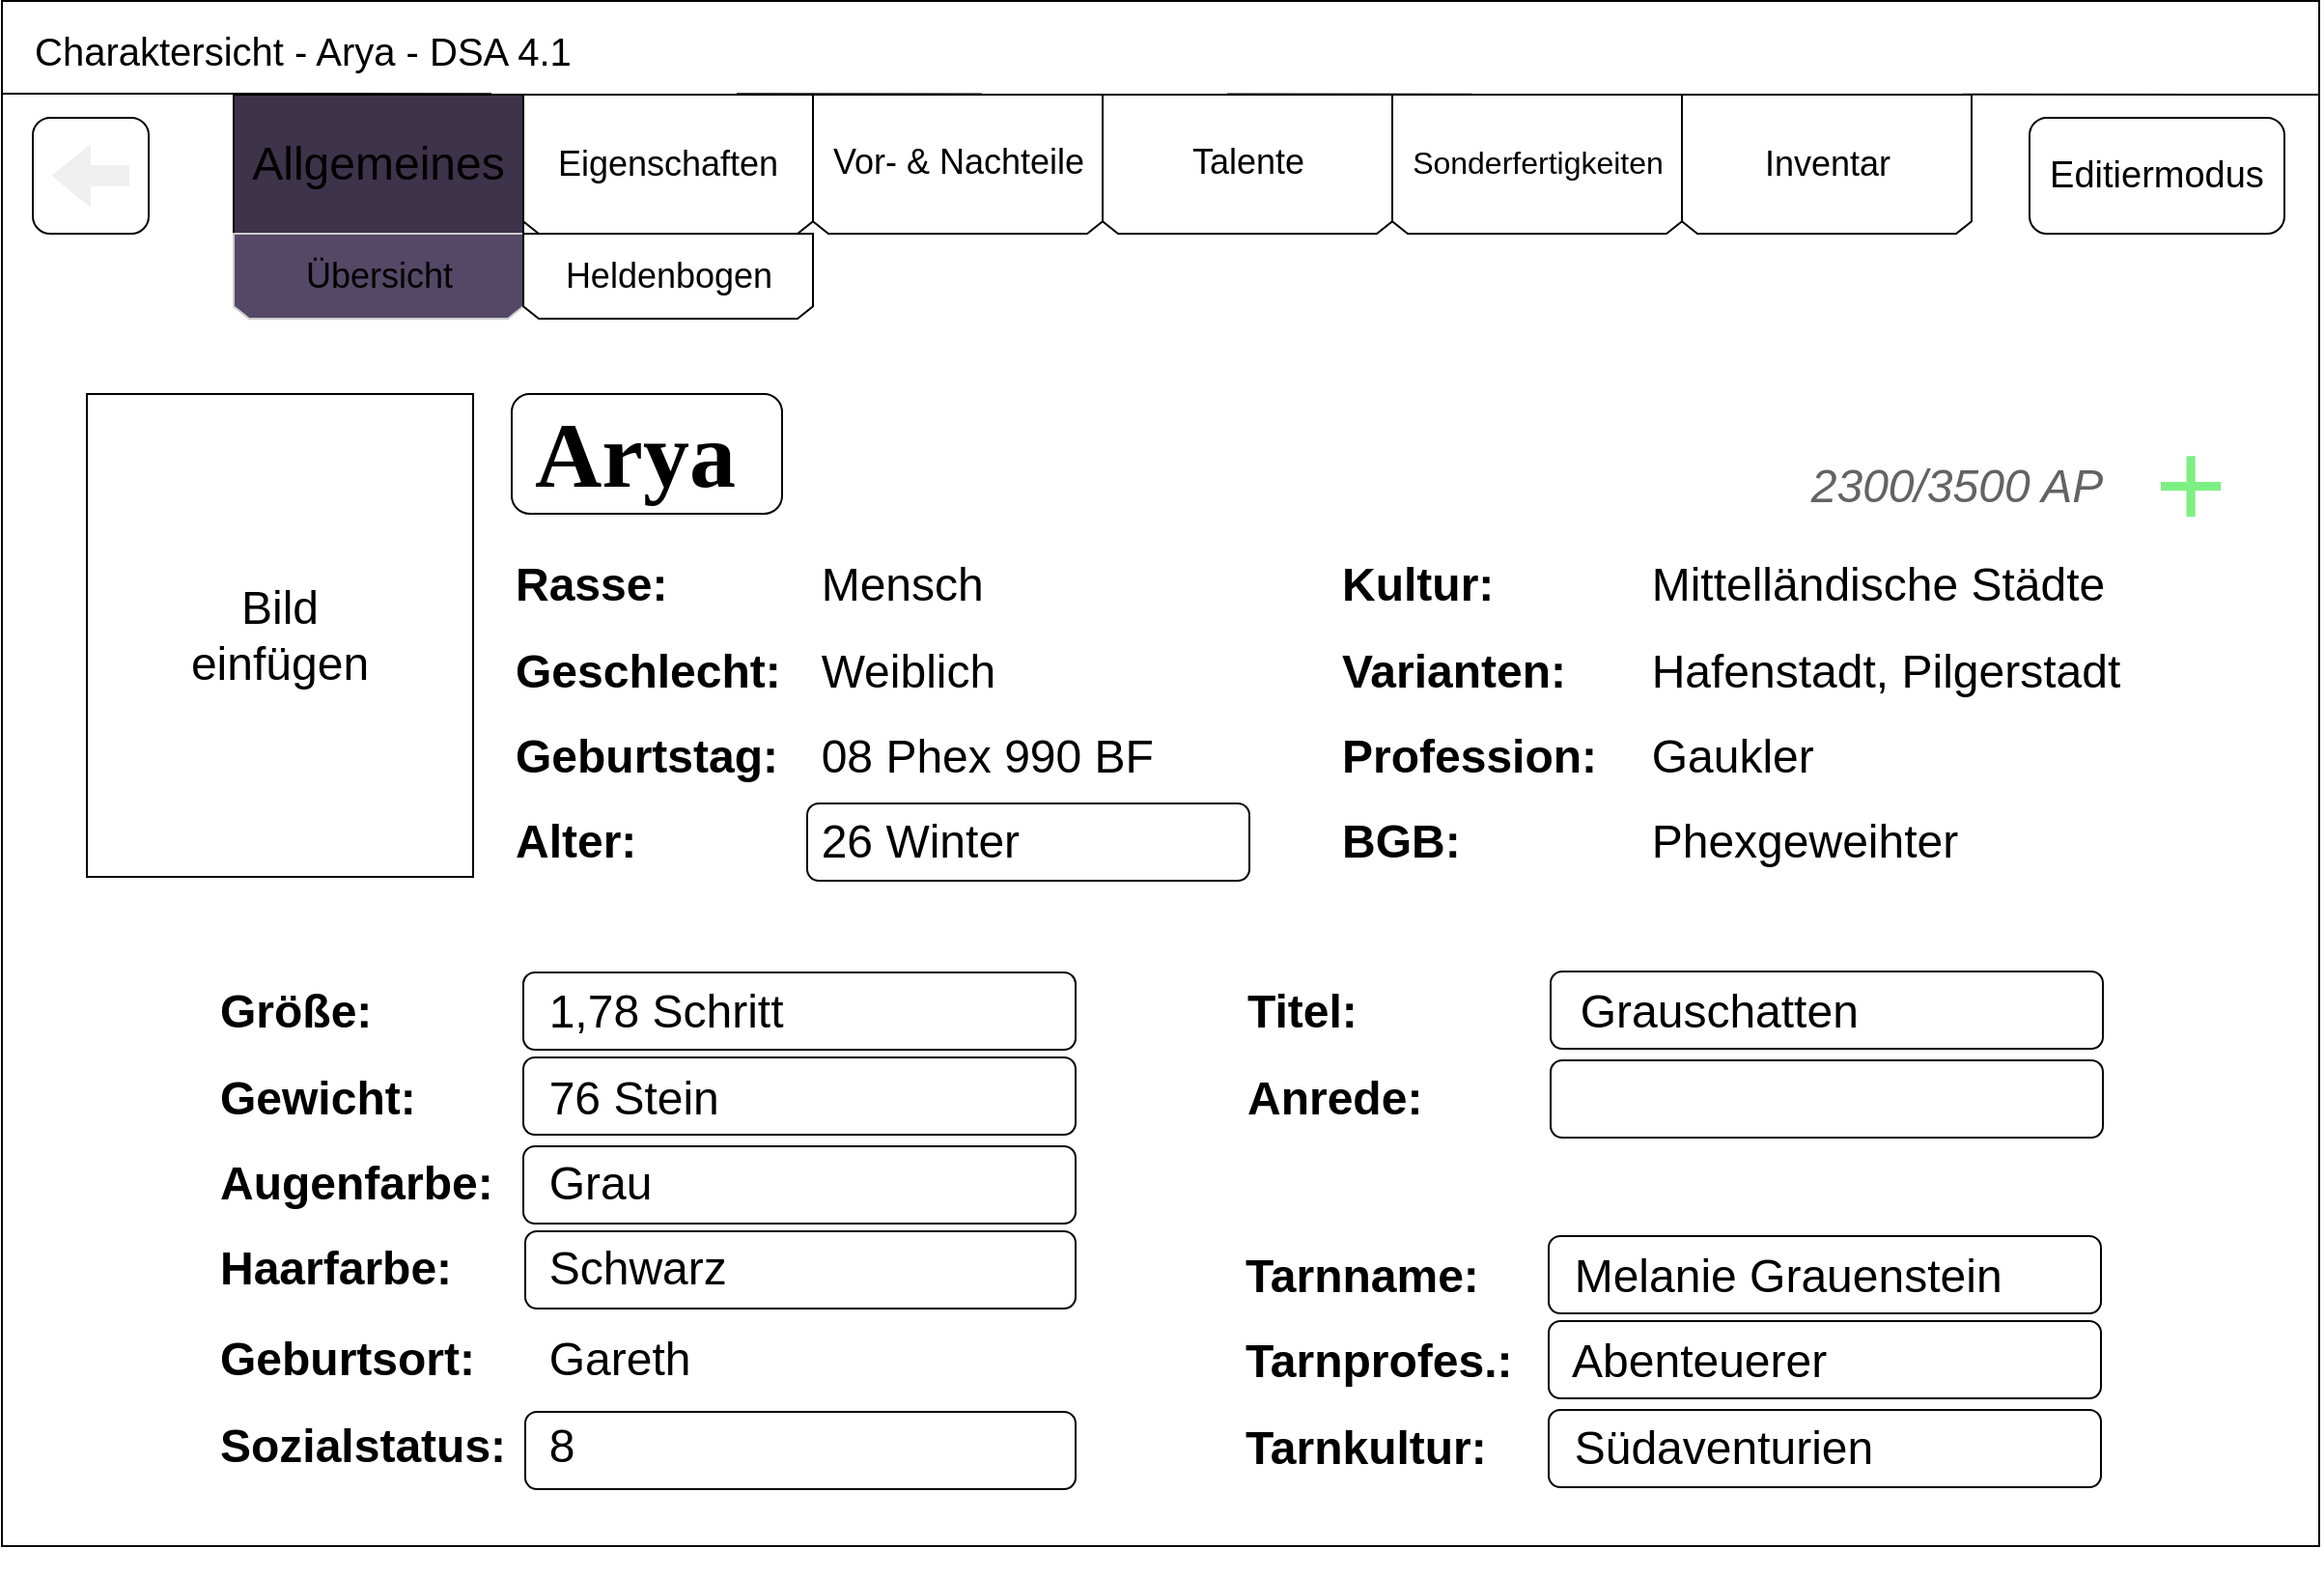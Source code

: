<mxfile version="21.3.7" type="device">
  <diagram name="Page-1" id="c9db0220-8083-56f3-ca83-edcdcd058819">
    <mxGraphModel dx="1434" dy="782" grid="1" gridSize="10" guides="1" tooltips="1" connect="1" arrows="1" fold="1" page="1" pageScale="1.5" pageWidth="826" pageHeight="1169" background="none" math="0" shadow="0">
      <root>
        <mxCell id="0" style=";html=1;" />
        <mxCell id="1" style=";html=1;" parent="0" />
        <mxCell id="8euLcORZt_nUvRzcAU-U-29" value="" style="rounded=0;whiteSpace=wrap;html=1;" parent="1" vertex="1">
          <mxGeometry x="10" y="11.5" width="1200" height="800" as="geometry" />
        </mxCell>
        <mxCell id="8euLcORZt_nUvRzcAU-U-80" value="&lt;div align=&quot;left&quot;&gt;&lt;font style=&quot;font-size: 20px;&quot;&gt;Charaktersicht - Arya - DSA 4.1&lt;/font&gt;&lt;br&gt;&lt;/div&gt;" style="text;strokeColor=none;align=left;fillColor=none;html=1;verticalAlign=middle;whiteSpace=wrap;rounded=0;" parent="1" vertex="1">
          <mxGeometry x="25" y="22" width="505" height="30" as="geometry" />
        </mxCell>
        <mxCell id="_A281-lSUZGm7CiEEgKg-4" value="" style="rounded=1;whiteSpace=wrap;html=1;" vertex="1" parent="1">
          <mxGeometry x="26" y="72" width="60" height="60" as="geometry" />
        </mxCell>
        <mxCell id="_A281-lSUZGm7CiEEgKg-7" value="" style="shape=flexArrow;endArrow=classic;html=1;rounded=0;fillColor=#F0F0F0;strokeColor=#F0F0F0;" edge="1" parent="1">
          <mxGeometry width="50" height="50" relative="1" as="geometry">
            <mxPoint x="76" y="102" as="sourcePoint" />
            <mxPoint x="36" y="102" as="targetPoint" />
          </mxGeometry>
        </mxCell>
        <mxCell id="_A281-lSUZGm7CiEEgKg-9" value="" style="rounded=0;whiteSpace=wrap;html=1;" vertex="1" parent="1">
          <mxGeometry x="54" y="215" width="200" height="250" as="geometry" />
        </mxCell>
        <mxCell id="_A281-lSUZGm7CiEEgKg-38" value="" style="shape=table;startSize=0;container=1;collapsible=0;childLayout=tableLayout;shadow=0;rounded=0;arcSize=48;swimlaneLine=0;strokeWidth=1;strokeColor=none;" vertex="1" parent="1">
          <mxGeometry x="274" y="292" width="425" height="177" as="geometry" />
        </mxCell>
        <mxCell id="_A281-lSUZGm7CiEEgKg-39" value="" style="shape=tableRow;horizontal=0;startSize=0;swimlaneHead=0;swimlaneBody=0;strokeColor=inherit;top=0;left=0;bottom=0;right=0;collapsible=0;dropTarget=0;fillColor=none;points=[[0,0.5],[1,0.5]];portConstraint=eastwest;" vertex="1" parent="_A281-lSUZGm7CiEEgKg-38">
          <mxGeometry width="425" height="44" as="geometry" />
        </mxCell>
        <mxCell id="_A281-lSUZGm7CiEEgKg-40" value="&lt;div align=&quot;left&quot;&gt;&lt;b&gt;&lt;font style=&quot;font-size: 24px;&quot;&gt;Rasse:&lt;/font&gt;&lt;/b&gt;&lt;/div&gt;" style="shape=partialRectangle;html=1;whiteSpace=wrap;connectable=0;strokeColor=inherit;overflow=hidden;fillColor=none;top=0;left=0;bottom=0;right=0;pointerEvents=1;align=left;" vertex="1" parent="_A281-lSUZGm7CiEEgKg-39">
          <mxGeometry width="145" height="44" as="geometry">
            <mxRectangle width="145" height="44" as="alternateBounds" />
          </mxGeometry>
        </mxCell>
        <mxCell id="_A281-lSUZGm7CiEEgKg-41" value="&lt;font style=&quot;font-size: 24px;&quot;&gt;&amp;nbsp; Mensch&lt;/font&gt;" style="shape=partialRectangle;html=1;whiteSpace=wrap;connectable=0;strokeColor=inherit;overflow=hidden;fillColor=none;top=0;left=0;bottom=0;right=0;pointerEvents=1;align=left;" vertex="1" parent="_A281-lSUZGm7CiEEgKg-39">
          <mxGeometry x="145" width="280" height="44" as="geometry">
            <mxRectangle width="280" height="44" as="alternateBounds" />
          </mxGeometry>
        </mxCell>
        <mxCell id="_A281-lSUZGm7CiEEgKg-42" value="" style="shape=tableRow;horizontal=0;startSize=0;swimlaneHead=0;swimlaneBody=0;strokeColor=inherit;top=0;left=0;bottom=0;right=0;collapsible=0;dropTarget=0;fillColor=none;points=[[0,0.5],[1,0.5]];portConstraint=eastwest;" vertex="1" parent="_A281-lSUZGm7CiEEgKg-38">
          <mxGeometry y="44" width="425" height="45" as="geometry" />
        </mxCell>
        <mxCell id="_A281-lSUZGm7CiEEgKg-43" value="&lt;div align=&quot;left&quot;&gt;&lt;b&gt;&lt;font style=&quot;font-size: 24px;&quot;&gt;Geschlecht:&lt;/font&gt;&lt;/b&gt;&lt;/div&gt;" style="shape=partialRectangle;html=1;whiteSpace=wrap;connectable=0;strokeColor=inherit;overflow=hidden;fillColor=none;top=0;left=0;bottom=0;right=0;pointerEvents=1;align=left;" vertex="1" parent="_A281-lSUZGm7CiEEgKg-42">
          <mxGeometry width="145" height="45" as="geometry">
            <mxRectangle width="145" height="45" as="alternateBounds" />
          </mxGeometry>
        </mxCell>
        <mxCell id="_A281-lSUZGm7CiEEgKg-44" value="&lt;div style=&quot;font-size: 24px;&quot; align=&quot;left&quot;&gt;&lt;font style=&quot;font-size: 24px;&quot;&gt;&amp;nbsp; Weiblich&lt;/font&gt;&lt;/div&gt;" style="shape=partialRectangle;html=1;whiteSpace=wrap;connectable=0;strokeColor=inherit;overflow=hidden;fillColor=none;top=0;left=0;bottom=0;right=0;pointerEvents=1;align=left;" vertex="1" parent="_A281-lSUZGm7CiEEgKg-42">
          <mxGeometry x="145" width="280" height="45" as="geometry">
            <mxRectangle width="280" height="45" as="alternateBounds" />
          </mxGeometry>
        </mxCell>
        <mxCell id="_A281-lSUZGm7CiEEgKg-45" value="" style="shape=tableRow;horizontal=0;startSize=0;swimlaneHead=0;swimlaneBody=0;strokeColor=inherit;top=0;left=0;bottom=0;right=0;collapsible=0;dropTarget=0;fillColor=none;points=[[0,0.5],[1,0.5]];portConstraint=eastwest;" vertex="1" parent="_A281-lSUZGm7CiEEgKg-38">
          <mxGeometry y="89" width="425" height="44" as="geometry" />
        </mxCell>
        <mxCell id="_A281-lSUZGm7CiEEgKg-46" value="&lt;div style=&quot;font-size: 24px;&quot; align=&quot;left&quot;&gt;&lt;b&gt;&lt;font style=&quot;font-size: 24px;&quot;&gt;Geburtstag&lt;/font&gt;:&lt;/b&gt;&lt;/div&gt;" style="shape=partialRectangle;html=1;whiteSpace=wrap;connectable=0;strokeColor=inherit;overflow=hidden;fillColor=none;top=0;left=0;bottom=0;right=0;pointerEvents=1;align=left;" vertex="1" parent="_A281-lSUZGm7CiEEgKg-45">
          <mxGeometry width="145" height="44" as="geometry">
            <mxRectangle width="145" height="44" as="alternateBounds" />
          </mxGeometry>
        </mxCell>
        <mxCell id="_A281-lSUZGm7CiEEgKg-47" value="&lt;font style=&quot;font-size: 24px;&quot;&gt;&amp;nbsp; 08 Phex 990 BF&lt;/font&gt;" style="shape=partialRectangle;html=1;whiteSpace=wrap;connectable=0;strokeColor=inherit;overflow=hidden;fillColor=none;top=0;left=0;bottom=0;right=0;pointerEvents=1;align=left;" vertex="1" parent="_A281-lSUZGm7CiEEgKg-45">
          <mxGeometry x="145" width="280" height="44" as="geometry">
            <mxRectangle width="280" height="44" as="alternateBounds" />
          </mxGeometry>
        </mxCell>
        <mxCell id="_A281-lSUZGm7CiEEgKg-48" value="" style="shape=tableRow;horizontal=0;startSize=0;swimlaneHead=0;swimlaneBody=0;strokeColor=inherit;top=0;left=0;bottom=0;right=0;collapsible=0;dropTarget=0;fillColor=none;points=[[0,0.5],[1,0.5]];portConstraint=eastwest;" vertex="1" parent="_A281-lSUZGm7CiEEgKg-38">
          <mxGeometry y="133" width="425" height="44" as="geometry" />
        </mxCell>
        <mxCell id="_A281-lSUZGm7CiEEgKg-49" value="&lt;div align=&quot;left&quot;&gt;&lt;b&gt;&lt;font style=&quot;font-size: 24px;&quot;&gt;Alter:&lt;/font&gt;&lt;/b&gt;&lt;/div&gt;" style="shape=partialRectangle;html=1;whiteSpace=wrap;connectable=0;strokeColor=inherit;overflow=hidden;fillColor=none;top=0;left=0;bottom=0;right=0;pointerEvents=1;align=left;" vertex="1" parent="_A281-lSUZGm7CiEEgKg-48">
          <mxGeometry width="145" height="44" as="geometry">
            <mxRectangle width="145" height="44" as="alternateBounds" />
          </mxGeometry>
        </mxCell>
        <mxCell id="_A281-lSUZGm7CiEEgKg-50" value="&lt;div style=&quot;font-size: 24px;&quot; align=&quot;left&quot;&gt;&lt;font style=&quot;font-size: 24px;&quot;&gt;&amp;nbsp; 26 Winter&lt;br&gt;&lt;/font&gt;&lt;/div&gt;" style="shape=partialRectangle;html=1;whiteSpace=wrap;connectable=0;strokeColor=inherit;overflow=hidden;fillColor=none;top=0;left=0;bottom=0;right=0;pointerEvents=1;align=left;" vertex="1" parent="_A281-lSUZGm7CiEEgKg-48">
          <mxGeometry x="145" width="280" height="44" as="geometry">
            <mxRectangle width="280" height="44" as="alternateBounds" />
          </mxGeometry>
        </mxCell>
        <mxCell id="_A281-lSUZGm7CiEEgKg-75" value="" style="shape=table;startSize=0;container=1;collapsible=0;childLayout=tableLayout;shadow=0;rounded=0;arcSize=48;swimlaneLine=0;strokeWidth=1;strokeColor=none;fillColor=none;" vertex="1" parent="1">
          <mxGeometry x="701.5" y="292" width="507" height="177" as="geometry" />
        </mxCell>
        <mxCell id="_A281-lSUZGm7CiEEgKg-76" value="" style="shape=tableRow;horizontal=0;startSize=0;swimlaneHead=0;swimlaneBody=0;strokeColor=inherit;top=0;left=0;bottom=0;right=0;collapsible=0;dropTarget=0;fillColor=none;points=[[0,0.5],[1,0.5]];portConstraint=eastwest;" vertex="1" parent="_A281-lSUZGm7CiEEgKg-75">
          <mxGeometry width="507" height="44" as="geometry" />
        </mxCell>
        <mxCell id="_A281-lSUZGm7CiEEgKg-77" value="&lt;div align=&quot;left&quot;&gt;&lt;b&gt;&lt;font style=&quot;font-size: 24px;&quot;&gt;Kultur:&lt;/font&gt;&lt;/b&gt;&lt;/div&gt;" style="shape=partialRectangle;html=1;whiteSpace=wrap;connectable=0;strokeColor=inherit;overflow=hidden;fillColor=none;top=0;left=0;bottom=0;right=0;pointerEvents=1;align=left;" vertex="1" parent="_A281-lSUZGm7CiEEgKg-76">
          <mxGeometry width="147" height="44" as="geometry">
            <mxRectangle width="147" height="44" as="alternateBounds" />
          </mxGeometry>
        </mxCell>
        <mxCell id="_A281-lSUZGm7CiEEgKg-78" value="&lt;font style=&quot;font-size: 24px;&quot;&gt;&amp;nbsp; Mittelländische Städte&lt;br&gt;&lt;/font&gt;" style="shape=partialRectangle;html=1;whiteSpace=wrap;connectable=0;strokeColor=inherit;overflow=hidden;fillColor=none;top=0;left=0;bottom=0;right=0;pointerEvents=1;align=left;" vertex="1" parent="_A281-lSUZGm7CiEEgKg-76">
          <mxGeometry x="147" width="360" height="44" as="geometry">
            <mxRectangle width="360" height="44" as="alternateBounds" />
          </mxGeometry>
        </mxCell>
        <mxCell id="_A281-lSUZGm7CiEEgKg-79" value="" style="shape=tableRow;horizontal=0;startSize=0;swimlaneHead=0;swimlaneBody=0;strokeColor=inherit;top=0;left=0;bottom=0;right=0;collapsible=0;dropTarget=0;fillColor=none;points=[[0,0.5],[1,0.5]];portConstraint=eastwest;" vertex="1" parent="_A281-lSUZGm7CiEEgKg-75">
          <mxGeometry y="44" width="507" height="45" as="geometry" />
        </mxCell>
        <mxCell id="_A281-lSUZGm7CiEEgKg-80" value="&lt;font style=&quot;font-size: 24px;&quot;&gt;&lt;b&gt;Varianten:&lt;/b&gt;&lt;/font&gt;" style="shape=partialRectangle;html=1;whiteSpace=wrap;connectable=0;strokeColor=inherit;overflow=hidden;fillColor=none;top=0;left=0;bottom=0;right=0;pointerEvents=1;align=left;" vertex="1" parent="_A281-lSUZGm7CiEEgKg-79">
          <mxGeometry width="147" height="45" as="geometry">
            <mxRectangle width="147" height="45" as="alternateBounds" />
          </mxGeometry>
        </mxCell>
        <mxCell id="_A281-lSUZGm7CiEEgKg-81" value="&lt;font style=&quot;font-size: 24px;&quot;&gt;&amp;nbsp; Hafenstadt, Pilgerstadt&lt;br&gt;&lt;/font&gt;" style="shape=partialRectangle;html=1;whiteSpace=wrap;connectable=0;strokeColor=inherit;overflow=hidden;fillColor=none;top=0;left=0;bottom=0;right=0;pointerEvents=1;align=left;" vertex="1" parent="_A281-lSUZGm7CiEEgKg-79">
          <mxGeometry x="147" width="360" height="45" as="geometry">
            <mxRectangle width="360" height="45" as="alternateBounds" />
          </mxGeometry>
        </mxCell>
        <mxCell id="_A281-lSUZGm7CiEEgKg-82" value="" style="shape=tableRow;horizontal=0;startSize=0;swimlaneHead=0;swimlaneBody=0;strokeColor=inherit;top=0;left=0;bottom=0;right=0;collapsible=0;dropTarget=0;fillColor=none;points=[[0,0.5],[1,0.5]];portConstraint=eastwest;" vertex="1" parent="_A281-lSUZGm7CiEEgKg-75">
          <mxGeometry y="89" width="507" height="44" as="geometry" />
        </mxCell>
        <mxCell id="_A281-lSUZGm7CiEEgKg-83" value="&lt;div align=&quot;left&quot;&gt;&lt;b&gt;&lt;font style=&quot;font-size: 24px;&quot;&gt;Profession:&lt;/font&gt;&lt;/b&gt;&lt;/div&gt;" style="shape=partialRectangle;html=1;whiteSpace=wrap;connectable=0;strokeColor=inherit;overflow=hidden;fillColor=none;top=0;left=0;bottom=0;right=0;pointerEvents=1;align=left;" vertex="1" parent="_A281-lSUZGm7CiEEgKg-82">
          <mxGeometry width="147" height="44" as="geometry">
            <mxRectangle width="147" height="44" as="alternateBounds" />
          </mxGeometry>
        </mxCell>
        <mxCell id="_A281-lSUZGm7CiEEgKg-84" value="&lt;font style=&quot;font-size: 24px;&quot;&gt;&amp;nbsp; Gaukler&lt;/font&gt;" style="shape=partialRectangle;html=1;whiteSpace=wrap;connectable=0;strokeColor=inherit;overflow=hidden;fillColor=none;top=0;left=0;bottom=0;right=0;pointerEvents=1;align=left;" vertex="1" parent="_A281-lSUZGm7CiEEgKg-82">
          <mxGeometry x="147" width="360" height="44" as="geometry">
            <mxRectangle width="360" height="44" as="alternateBounds" />
          </mxGeometry>
        </mxCell>
        <mxCell id="_A281-lSUZGm7CiEEgKg-85" value="" style="shape=tableRow;horizontal=0;startSize=0;swimlaneHead=0;swimlaneBody=0;strokeColor=inherit;top=0;left=0;bottom=0;right=0;collapsible=0;dropTarget=0;fillColor=none;points=[[0,0.5],[1,0.5]];portConstraint=eastwest;" vertex="1" parent="_A281-lSUZGm7CiEEgKg-75">
          <mxGeometry y="133" width="507" height="44" as="geometry" />
        </mxCell>
        <mxCell id="_A281-lSUZGm7CiEEgKg-86" value="&lt;b&gt;&lt;font style=&quot;font-size: 24px;&quot;&gt;BGB:&lt;/font&gt;&lt;/b&gt;" style="shape=partialRectangle;html=1;whiteSpace=wrap;connectable=0;strokeColor=inherit;overflow=hidden;fillColor=none;top=0;left=0;bottom=0;right=0;pointerEvents=1;align=left;" vertex="1" parent="_A281-lSUZGm7CiEEgKg-85">
          <mxGeometry width="147" height="44" as="geometry">
            <mxRectangle width="147" height="44" as="alternateBounds" />
          </mxGeometry>
        </mxCell>
        <mxCell id="_A281-lSUZGm7CiEEgKg-87" value="&lt;font style=&quot;font-size: 24px;&quot;&gt;&amp;nbsp; Phexgeweihter&lt;br&gt;&lt;/font&gt;" style="shape=partialRectangle;html=1;whiteSpace=wrap;connectable=0;strokeColor=inherit;overflow=hidden;fillColor=none;top=0;left=0;bottom=0;right=0;pointerEvents=1;align=left;" vertex="1" parent="_A281-lSUZGm7CiEEgKg-85">
          <mxGeometry x="147" width="360" height="44" as="geometry">
            <mxRectangle width="360" height="44" as="alternateBounds" />
          </mxGeometry>
        </mxCell>
        <mxCell id="_A281-lSUZGm7CiEEgKg-90" value="&lt;font style=&quot;font-size: 19px;&quot;&gt;Editiermodus&lt;/font&gt;" style="rounded=1;whiteSpace=wrap;html=1;" vertex="1" parent="1">
          <mxGeometry x="1060" y="72" width="132" height="60" as="geometry" />
        </mxCell>
        <mxCell id="_A281-lSUZGm7CiEEgKg-109" value="" style="rounded=1;whiteSpace=wrap;html=1;fillColor=none;" vertex="1" parent="1">
          <mxGeometry x="427" y="427" width="229" height="40" as="geometry" />
        </mxCell>
        <mxCell id="_A281-lSUZGm7CiEEgKg-113" value="" style="shape=table;startSize=0;container=1;collapsible=0;childLayout=tableLayout;shadow=0;rounded=0;arcSize=48;swimlaneLine=0;strokeWidth=1;strokeColor=none;fillColor=none;" vertex="1" parent="1">
          <mxGeometry x="121" y="513" width="507" height="177" as="geometry" />
        </mxCell>
        <mxCell id="_A281-lSUZGm7CiEEgKg-114" value="" style="shape=tableRow;horizontal=0;startSize=0;swimlaneHead=0;swimlaneBody=0;strokeColor=inherit;top=0;left=0;bottom=0;right=0;collapsible=0;dropTarget=0;fillColor=none;points=[[0,0.5],[1,0.5]];portConstraint=eastwest;" vertex="1" parent="_A281-lSUZGm7CiEEgKg-113">
          <mxGeometry width="507" height="44" as="geometry" />
        </mxCell>
        <mxCell id="_A281-lSUZGm7CiEEgKg-115" value="&lt;div align=&quot;left&quot;&gt;&lt;b&gt;&lt;font style=&quot;font-size: 24px;&quot;&gt;Größe:&lt;/font&gt;&lt;/b&gt;&lt;/div&gt;" style="shape=partialRectangle;html=1;whiteSpace=wrap;connectable=0;strokeColor=inherit;overflow=hidden;fillColor=none;top=0;left=0;bottom=0;right=0;pointerEvents=1;align=left;" vertex="1" parent="_A281-lSUZGm7CiEEgKg-114">
          <mxGeometry width="157" height="44" as="geometry">
            <mxRectangle width="157" height="44" as="alternateBounds" />
          </mxGeometry>
        </mxCell>
        <mxCell id="_A281-lSUZGm7CiEEgKg-116" value="&lt;font style=&quot;font-size: 24px;&quot;&gt;&amp;nbsp; 1,78 Schritt&lt;br&gt;&lt;/font&gt;" style="shape=partialRectangle;html=1;whiteSpace=wrap;connectable=0;strokeColor=inherit;overflow=hidden;fillColor=none;top=0;left=0;bottom=0;right=0;pointerEvents=1;align=left;" vertex="1" parent="_A281-lSUZGm7CiEEgKg-114">
          <mxGeometry x="157" width="350" height="44" as="geometry">
            <mxRectangle width="350" height="44" as="alternateBounds" />
          </mxGeometry>
        </mxCell>
        <mxCell id="_A281-lSUZGm7CiEEgKg-117" value="" style="shape=tableRow;horizontal=0;startSize=0;swimlaneHead=0;swimlaneBody=0;strokeColor=inherit;top=0;left=0;bottom=0;right=0;collapsible=0;dropTarget=0;fillColor=none;points=[[0,0.5],[1,0.5]];portConstraint=eastwest;" vertex="1" parent="_A281-lSUZGm7CiEEgKg-113">
          <mxGeometry y="44" width="507" height="45" as="geometry" />
        </mxCell>
        <mxCell id="_A281-lSUZGm7CiEEgKg-118" value="&lt;font style=&quot;font-size: 24px;&quot;&gt;&lt;b&gt;Gewicht:&lt;/b&gt;&lt;/font&gt;" style="shape=partialRectangle;html=1;whiteSpace=wrap;connectable=0;strokeColor=inherit;overflow=hidden;fillColor=none;top=0;left=0;bottom=0;right=0;pointerEvents=1;align=left;" vertex="1" parent="_A281-lSUZGm7CiEEgKg-117">
          <mxGeometry width="157" height="45" as="geometry">
            <mxRectangle width="157" height="45" as="alternateBounds" />
          </mxGeometry>
        </mxCell>
        <mxCell id="_A281-lSUZGm7CiEEgKg-119" value="&lt;font style=&quot;font-size: 24px;&quot;&gt;&amp;nbsp; 76 Stein&lt;br&gt;&lt;/font&gt;" style="shape=partialRectangle;html=1;whiteSpace=wrap;connectable=0;strokeColor=inherit;overflow=hidden;fillColor=none;top=0;left=0;bottom=0;right=0;pointerEvents=1;align=left;" vertex="1" parent="_A281-lSUZGm7CiEEgKg-117">
          <mxGeometry x="157" width="350" height="45" as="geometry">
            <mxRectangle width="350" height="45" as="alternateBounds" />
          </mxGeometry>
        </mxCell>
        <mxCell id="_A281-lSUZGm7CiEEgKg-120" value="" style="shape=tableRow;horizontal=0;startSize=0;swimlaneHead=0;swimlaneBody=0;strokeColor=inherit;top=0;left=0;bottom=0;right=0;collapsible=0;dropTarget=0;fillColor=none;points=[[0,0.5],[1,0.5]];portConstraint=eastwest;" vertex="1" parent="_A281-lSUZGm7CiEEgKg-113">
          <mxGeometry y="89" width="507" height="44" as="geometry" />
        </mxCell>
        <mxCell id="_A281-lSUZGm7CiEEgKg-121" value="&lt;div align=&quot;left&quot;&gt;&lt;b&gt;&lt;font style=&quot;font-size: 24px;&quot;&gt;Augenfarbe:&lt;/font&gt;&lt;/b&gt;&lt;/div&gt;" style="shape=partialRectangle;html=1;whiteSpace=wrap;connectable=0;strokeColor=inherit;overflow=hidden;fillColor=none;top=0;left=0;bottom=0;right=0;pointerEvents=1;align=left;" vertex="1" parent="_A281-lSUZGm7CiEEgKg-120">
          <mxGeometry width="157" height="44" as="geometry">
            <mxRectangle width="157" height="44" as="alternateBounds" />
          </mxGeometry>
        </mxCell>
        <mxCell id="_A281-lSUZGm7CiEEgKg-122" value="&lt;font style=&quot;font-size: 24px;&quot;&gt;&amp;nbsp; Grau&lt;br&gt;&lt;/font&gt;" style="shape=partialRectangle;html=1;whiteSpace=wrap;connectable=0;strokeColor=inherit;overflow=hidden;fillColor=none;top=0;left=0;bottom=0;right=0;pointerEvents=1;align=left;" vertex="1" parent="_A281-lSUZGm7CiEEgKg-120">
          <mxGeometry x="157" width="350" height="44" as="geometry">
            <mxRectangle width="350" height="44" as="alternateBounds" />
          </mxGeometry>
        </mxCell>
        <mxCell id="_A281-lSUZGm7CiEEgKg-123" value="" style="shape=tableRow;horizontal=0;startSize=0;swimlaneHead=0;swimlaneBody=0;strokeColor=inherit;top=0;left=0;bottom=0;right=0;collapsible=0;dropTarget=0;fillColor=none;points=[[0,0.5],[1,0.5]];portConstraint=eastwest;" vertex="1" parent="_A281-lSUZGm7CiEEgKg-113">
          <mxGeometry y="133" width="507" height="44" as="geometry" />
        </mxCell>
        <mxCell id="_A281-lSUZGm7CiEEgKg-124" value="&lt;b&gt;&lt;font style=&quot;font-size: 24px;&quot;&gt;Haarfarbe:&lt;/font&gt;&lt;/b&gt;" style="shape=partialRectangle;html=1;whiteSpace=wrap;connectable=0;strokeColor=inherit;overflow=hidden;fillColor=none;top=0;left=0;bottom=0;right=0;pointerEvents=1;align=left;" vertex="1" parent="_A281-lSUZGm7CiEEgKg-123">
          <mxGeometry width="157" height="44" as="geometry">
            <mxRectangle width="157" height="44" as="alternateBounds" />
          </mxGeometry>
        </mxCell>
        <mxCell id="_A281-lSUZGm7CiEEgKg-125" value="&lt;font style=&quot;font-size: 24px;&quot;&gt;&amp;nbsp; Schwarz&lt;br&gt;&lt;/font&gt;" style="shape=partialRectangle;html=1;whiteSpace=wrap;connectable=0;strokeColor=inherit;overflow=hidden;fillColor=none;top=0;left=0;bottom=0;right=0;pointerEvents=1;align=left;" vertex="1" parent="_A281-lSUZGm7CiEEgKg-123">
          <mxGeometry x="157" width="350" height="44" as="geometry">
            <mxRectangle width="350" height="44" as="alternateBounds" />
          </mxGeometry>
        </mxCell>
        <mxCell id="_A281-lSUZGm7CiEEgKg-126" value="" style="rounded=1;whiteSpace=wrap;html=1;fillColor=none;" vertex="1" parent="1">
          <mxGeometry x="274" y="215" width="140" height="62" as="geometry" />
        </mxCell>
        <mxCell id="_A281-lSUZGm7CiEEgKg-128" value="" style="rounded=1;whiteSpace=wrap;html=1;fillColor=none;" vertex="1" parent="1">
          <mxGeometry x="281" y="648.5" width="285" height="40" as="geometry" />
        </mxCell>
        <mxCell id="_A281-lSUZGm7CiEEgKg-129" value="" style="rounded=1;whiteSpace=wrap;html=1;fillColor=none;" vertex="1" parent="1">
          <mxGeometry x="280" y="604.5" width="286" height="40" as="geometry" />
        </mxCell>
        <mxCell id="_A281-lSUZGm7CiEEgKg-130" value="" style="rounded=1;whiteSpace=wrap;html=1;fillColor=none;" vertex="1" parent="1">
          <mxGeometry x="280" y="558.5" width="286" height="40" as="geometry" />
        </mxCell>
        <mxCell id="_A281-lSUZGm7CiEEgKg-131" value="" style="rounded=1;whiteSpace=wrap;html=1;fillColor=none;" vertex="1" parent="1">
          <mxGeometry x="280" y="514.5" width="286" height="40" as="geometry" />
        </mxCell>
        <mxCell id="_A281-lSUZGm7CiEEgKg-134" value="&lt;font size=&quot;1&quot; color=&quot;#636363&quot;&gt;&lt;i style=&quot;font-size: 24px;&quot;&gt;2300/3500 AP&lt;/i&gt;&lt;/font&gt;" style="text;strokeColor=none;align=center;fillColor=none;html=1;verticalAlign=middle;whiteSpace=wrap;rounded=0;" vertex="1" parent="1">
          <mxGeometry x="919" y="248" width="207" height="30" as="geometry" />
        </mxCell>
        <mxCell id="_A281-lSUZGm7CiEEgKg-135" value="" style="shape=table;startSize=0;container=1;collapsible=0;childLayout=tableLayout;shadow=0;rounded=0;arcSize=48;swimlaneLine=0;strokeWidth=1;strokeColor=none;fillColor=none;" vertex="1" parent="1">
          <mxGeometry x="121" y="693" width="507" height="133" as="geometry" />
        </mxCell>
        <mxCell id="_A281-lSUZGm7CiEEgKg-136" value="" style="shape=tableRow;horizontal=0;startSize=0;swimlaneHead=0;swimlaneBody=0;strokeColor=inherit;top=0;left=0;bottom=0;right=0;collapsible=0;dropTarget=0;fillColor=none;points=[[0,0.5],[1,0.5]];portConstraint=eastwest;" vertex="1" parent="_A281-lSUZGm7CiEEgKg-135">
          <mxGeometry width="507" height="44" as="geometry" />
        </mxCell>
        <mxCell id="_A281-lSUZGm7CiEEgKg-137" value="&lt;div align=&quot;left&quot;&gt;&lt;b&gt;&lt;font style=&quot;font-size: 24px;&quot;&gt;Geburtsort:&lt;/font&gt;&lt;/b&gt;&lt;/div&gt;" style="shape=partialRectangle;html=1;whiteSpace=wrap;connectable=0;strokeColor=inherit;overflow=hidden;fillColor=none;top=0;left=0;bottom=0;right=0;pointerEvents=1;align=left;" vertex="1" parent="_A281-lSUZGm7CiEEgKg-136">
          <mxGeometry width="157" height="44" as="geometry">
            <mxRectangle width="157" height="44" as="alternateBounds" />
          </mxGeometry>
        </mxCell>
        <mxCell id="_A281-lSUZGm7CiEEgKg-138" value="&lt;font style=&quot;font-size: 24px;&quot;&gt;&amp;nbsp; Gareth&lt;br&gt;&lt;/font&gt;" style="shape=partialRectangle;html=1;whiteSpace=wrap;connectable=0;strokeColor=inherit;overflow=hidden;fillColor=none;top=0;left=0;bottom=0;right=0;pointerEvents=1;align=left;" vertex="1" parent="_A281-lSUZGm7CiEEgKg-136">
          <mxGeometry x="157" width="350" height="44" as="geometry">
            <mxRectangle width="350" height="44" as="alternateBounds" />
          </mxGeometry>
        </mxCell>
        <mxCell id="_A281-lSUZGm7CiEEgKg-139" value="" style="shape=tableRow;horizontal=0;startSize=0;swimlaneHead=0;swimlaneBody=0;strokeColor=inherit;top=0;left=0;bottom=0;right=0;collapsible=0;dropTarget=0;fillColor=none;points=[[0,0.5],[1,0.5]];portConstraint=eastwest;" vertex="1" parent="_A281-lSUZGm7CiEEgKg-135">
          <mxGeometry y="44" width="507" height="45" as="geometry" />
        </mxCell>
        <mxCell id="_A281-lSUZGm7CiEEgKg-140" value="&lt;b&gt;&lt;font style=&quot;font-size: 24px;&quot;&gt;Sozialstatus:&lt;/font&gt;&lt;/b&gt;" style="shape=partialRectangle;html=1;whiteSpace=wrap;connectable=0;strokeColor=inherit;overflow=hidden;fillColor=none;top=0;left=0;bottom=0;right=0;pointerEvents=1;align=left;" vertex="1" parent="_A281-lSUZGm7CiEEgKg-139">
          <mxGeometry width="157" height="45" as="geometry">
            <mxRectangle width="157" height="45" as="alternateBounds" />
          </mxGeometry>
        </mxCell>
        <mxCell id="_A281-lSUZGm7CiEEgKg-141" value="&lt;font style=&quot;font-size: 24px;&quot;&gt;&amp;nbsp; 8&lt;br&gt;&lt;/font&gt;" style="shape=partialRectangle;html=1;whiteSpace=wrap;connectable=0;strokeColor=inherit;overflow=hidden;fillColor=none;top=0;left=0;bottom=0;right=0;pointerEvents=1;align=left;" vertex="1" parent="_A281-lSUZGm7CiEEgKg-139">
          <mxGeometry x="157" width="350" height="45" as="geometry">
            <mxRectangle width="350" height="45" as="alternateBounds" />
          </mxGeometry>
        </mxCell>
        <mxCell id="_A281-lSUZGm7CiEEgKg-142" value="" style="shape=tableRow;horizontal=0;startSize=0;swimlaneHead=0;swimlaneBody=0;strokeColor=inherit;top=0;left=0;bottom=0;right=0;collapsible=0;dropTarget=0;fillColor=none;points=[[0,0.5],[1,0.5]];portConstraint=eastwest;" vertex="1" parent="_A281-lSUZGm7CiEEgKg-135">
          <mxGeometry y="89" width="507" height="44" as="geometry" />
        </mxCell>
        <mxCell id="_A281-lSUZGm7CiEEgKg-143" value="" style="shape=partialRectangle;html=1;whiteSpace=wrap;connectable=0;strokeColor=inherit;overflow=hidden;fillColor=none;top=0;left=0;bottom=0;right=0;pointerEvents=1;align=left;" vertex="1" parent="_A281-lSUZGm7CiEEgKg-142">
          <mxGeometry width="157" height="44" as="geometry">
            <mxRectangle width="157" height="44" as="alternateBounds" />
          </mxGeometry>
        </mxCell>
        <mxCell id="_A281-lSUZGm7CiEEgKg-144" value="" style="shape=partialRectangle;html=1;whiteSpace=wrap;connectable=0;strokeColor=inherit;overflow=hidden;fillColor=none;top=0;left=0;bottom=0;right=0;pointerEvents=1;align=left;" vertex="1" parent="_A281-lSUZGm7CiEEgKg-142">
          <mxGeometry x="157" width="350" height="44" as="geometry">
            <mxRectangle width="350" height="44" as="alternateBounds" />
          </mxGeometry>
        </mxCell>
        <mxCell id="_A281-lSUZGm7CiEEgKg-148" value="" style="rounded=1;whiteSpace=wrap;html=1;fillColor=none;" vertex="1" parent="1">
          <mxGeometry x="281" y="742" width="285" height="40" as="geometry" />
        </mxCell>
        <mxCell id="_A281-lSUZGm7CiEEgKg-220" value="" style="shape=table;startSize=0;container=1;collapsible=0;childLayout=tableLayout;shadow=0;rounded=0;arcSize=48;swimlaneLine=0;strokeWidth=1;strokeColor=none;fillColor=none;" vertex="1" parent="1">
          <mxGeometry x="652" y="649.5" width="507" height="177" as="geometry" />
        </mxCell>
        <mxCell id="_A281-lSUZGm7CiEEgKg-221" value="" style="shape=tableRow;horizontal=0;startSize=0;swimlaneHead=0;swimlaneBody=0;strokeColor=inherit;top=0;left=0;bottom=0;right=0;collapsible=0;dropTarget=0;fillColor=none;points=[[0,0.5],[1,0.5]];portConstraint=eastwest;" vertex="1" parent="_A281-lSUZGm7CiEEgKg-220">
          <mxGeometry width="507" height="44" as="geometry" />
        </mxCell>
        <mxCell id="_A281-lSUZGm7CiEEgKg-222" value="&lt;div align=&quot;left&quot;&gt;&lt;b&gt;&lt;font style=&quot;font-size: 24px;&quot;&gt;Tarnname:&lt;/font&gt;&lt;/b&gt;&lt;/div&gt;" style="shape=partialRectangle;html=1;whiteSpace=wrap;connectable=0;strokeColor=inherit;overflow=hidden;fillColor=none;top=0;left=0;bottom=0;right=0;pointerEvents=1;align=left;" vertex="1" parent="_A281-lSUZGm7CiEEgKg-221">
          <mxGeometry width="157" height="44" as="geometry">
            <mxRectangle width="157" height="44" as="alternateBounds" />
          </mxGeometry>
        </mxCell>
        <mxCell id="_A281-lSUZGm7CiEEgKg-223" value="&lt;font style=&quot;font-size: 24px;&quot;&gt;&amp;nbsp; Melanie Grauenstein&lt;br&gt;&lt;/font&gt;" style="shape=partialRectangle;html=1;whiteSpace=wrap;connectable=0;strokeColor=inherit;overflow=hidden;fillColor=none;top=0;left=0;bottom=0;right=0;pointerEvents=1;align=left;" vertex="1" parent="_A281-lSUZGm7CiEEgKg-221">
          <mxGeometry x="157" width="350" height="44" as="geometry">
            <mxRectangle width="350" height="44" as="alternateBounds" />
          </mxGeometry>
        </mxCell>
        <mxCell id="_A281-lSUZGm7CiEEgKg-224" value="" style="shape=tableRow;horizontal=0;startSize=0;swimlaneHead=0;swimlaneBody=0;strokeColor=inherit;top=0;left=0;bottom=0;right=0;collapsible=0;dropTarget=0;fillColor=none;points=[[0,0.5],[1,0.5]];portConstraint=eastwest;" vertex="1" parent="_A281-lSUZGm7CiEEgKg-220">
          <mxGeometry y="44" width="507" height="45" as="geometry" />
        </mxCell>
        <mxCell id="_A281-lSUZGm7CiEEgKg-225" value="&lt;font style=&quot;font-size: 24px;&quot;&gt;&lt;b&gt;Tarnprofes.:&lt;/b&gt;&lt;/font&gt;" style="shape=partialRectangle;html=1;whiteSpace=wrap;connectable=0;strokeColor=inherit;overflow=hidden;fillColor=none;top=0;left=0;bottom=0;right=0;pointerEvents=1;align=left;" vertex="1" parent="_A281-lSUZGm7CiEEgKg-224">
          <mxGeometry width="157" height="45" as="geometry">
            <mxRectangle width="157" height="45" as="alternateBounds" />
          </mxGeometry>
        </mxCell>
        <mxCell id="_A281-lSUZGm7CiEEgKg-226" value="&lt;font style=&quot;font-size: 24px;&quot;&gt;&amp;nbsp; Abenteuerer&lt;br&gt;&lt;/font&gt;" style="shape=partialRectangle;html=1;whiteSpace=wrap;connectable=0;strokeColor=inherit;overflow=hidden;fillColor=none;top=0;left=0;bottom=0;right=0;pointerEvents=1;align=left;" vertex="1" parent="_A281-lSUZGm7CiEEgKg-224">
          <mxGeometry x="157" width="350" height="45" as="geometry">
            <mxRectangle width="350" height="45" as="alternateBounds" />
          </mxGeometry>
        </mxCell>
        <mxCell id="_A281-lSUZGm7CiEEgKg-227" value="" style="shape=tableRow;horizontal=0;startSize=0;swimlaneHead=0;swimlaneBody=0;strokeColor=inherit;top=0;left=0;bottom=0;right=0;collapsible=0;dropTarget=0;fillColor=none;points=[[0,0.5],[1,0.5]];portConstraint=eastwest;" vertex="1" parent="_A281-lSUZGm7CiEEgKg-220">
          <mxGeometry y="89" width="507" height="44" as="geometry" />
        </mxCell>
        <mxCell id="_A281-lSUZGm7CiEEgKg-228" value="&lt;div align=&quot;left&quot;&gt;&lt;b&gt;&lt;font style=&quot;font-size: 24px;&quot;&gt;Tarnkultur:&lt;/font&gt;&lt;/b&gt;&lt;/div&gt;" style="shape=partialRectangle;html=1;whiteSpace=wrap;connectable=0;strokeColor=inherit;overflow=hidden;fillColor=none;top=0;left=0;bottom=0;right=0;pointerEvents=1;align=left;" vertex="1" parent="_A281-lSUZGm7CiEEgKg-227">
          <mxGeometry width="157" height="44" as="geometry">
            <mxRectangle width="157" height="44" as="alternateBounds" />
          </mxGeometry>
        </mxCell>
        <mxCell id="_A281-lSUZGm7CiEEgKg-229" value="&lt;font style=&quot;font-size: 24px;&quot;&gt;&amp;nbsp; Südaventurien&lt;br&gt;&lt;/font&gt;" style="shape=partialRectangle;html=1;whiteSpace=wrap;connectable=0;strokeColor=inherit;overflow=hidden;fillColor=none;top=0;left=0;bottom=0;right=0;pointerEvents=1;align=left;" vertex="1" parent="_A281-lSUZGm7CiEEgKg-227">
          <mxGeometry x="157" width="350" height="44" as="geometry">
            <mxRectangle width="350" height="44" as="alternateBounds" />
          </mxGeometry>
        </mxCell>
        <mxCell id="_A281-lSUZGm7CiEEgKg-230" value="" style="shape=tableRow;horizontal=0;startSize=0;swimlaneHead=0;swimlaneBody=0;strokeColor=inherit;top=0;left=0;bottom=0;right=0;collapsible=0;dropTarget=0;fillColor=none;points=[[0,0.5],[1,0.5]];portConstraint=eastwest;" vertex="1" parent="_A281-lSUZGm7CiEEgKg-220">
          <mxGeometry y="133" width="507" height="44" as="geometry" />
        </mxCell>
        <mxCell id="_A281-lSUZGm7CiEEgKg-231" value="" style="shape=partialRectangle;html=1;whiteSpace=wrap;connectable=0;strokeColor=inherit;overflow=hidden;fillColor=none;top=0;left=0;bottom=0;right=0;pointerEvents=1;align=left;" vertex="1" parent="_A281-lSUZGm7CiEEgKg-230">
          <mxGeometry width="157" height="44" as="geometry">
            <mxRectangle width="157" height="44" as="alternateBounds" />
          </mxGeometry>
        </mxCell>
        <mxCell id="_A281-lSUZGm7CiEEgKg-232" value="" style="shape=partialRectangle;html=1;whiteSpace=wrap;connectable=0;strokeColor=inherit;overflow=hidden;fillColor=none;top=0;left=0;bottom=0;right=0;pointerEvents=1;align=left;" vertex="1" parent="_A281-lSUZGm7CiEEgKg-230">
          <mxGeometry x="157" width="350" height="44" as="geometry">
            <mxRectangle width="350" height="44" as="alternateBounds" />
          </mxGeometry>
        </mxCell>
        <mxCell id="_A281-lSUZGm7CiEEgKg-234" value="" style="rounded=1;whiteSpace=wrap;html=1;fillColor=none;" vertex="1" parent="1">
          <mxGeometry x="811" y="741" width="286" height="40" as="geometry" />
        </mxCell>
        <mxCell id="_A281-lSUZGm7CiEEgKg-235" value="" style="rounded=1;whiteSpace=wrap;html=1;fillColor=none;" vertex="1" parent="1">
          <mxGeometry x="811" y="695" width="286" height="40" as="geometry" />
        </mxCell>
        <mxCell id="_A281-lSUZGm7CiEEgKg-236" value="" style="rounded=1;whiteSpace=wrap;html=1;fillColor=none;" vertex="1" parent="1">
          <mxGeometry x="811" y="651" width="286" height="40" as="geometry" />
        </mxCell>
        <mxCell id="_A281-lSUZGm7CiEEgKg-257" value="&lt;div align=&quot;left&quot;&gt;&lt;b&gt;&lt;font style=&quot;font-size: 48px;&quot; face=&quot;Georgia&quot;&gt;Arya&lt;/font&gt;&lt;/b&gt;&lt;/div&gt;" style="text;strokeColor=none;align=left;fillColor=none;html=1;verticalAlign=middle;whiteSpace=wrap;rounded=0;" vertex="1" parent="1">
          <mxGeometry x="284" y="231" width="310" height="30" as="geometry" />
        </mxCell>
        <mxCell id="_A281-lSUZGm7CiEEgKg-268" value="&lt;font style=&quot;font-size: 24px;&quot;&gt;&lt;b&gt;Titel:&lt;/b&gt;&lt;/font&gt;" style="shape=partialRectangle;html=1;whiteSpace=wrap;connectable=0;strokeColor=inherit;overflow=hidden;fillColor=none;top=0;left=0;bottom=0;right=0;pointerEvents=1;align=left;" vertex="1" parent="1">
          <mxGeometry x="653" y="512.5" width="157" height="45" as="geometry">
            <mxRectangle width="157" height="45" as="alternateBounds" />
          </mxGeometry>
        </mxCell>
        <mxCell id="_A281-lSUZGm7CiEEgKg-269" value="&lt;div align=&quot;left&quot;&gt;&lt;b&gt;&lt;font style=&quot;font-size: 24px;&quot;&gt;Anrede:&lt;/font&gt;&lt;/b&gt;&lt;/div&gt;" style="shape=partialRectangle;html=1;whiteSpace=wrap;connectable=0;strokeColor=inherit;overflow=hidden;fillColor=none;top=0;left=0;bottom=0;right=0;pointerEvents=1;align=left;" vertex="1" parent="1">
          <mxGeometry x="653" y="557.5" width="157" height="44" as="geometry">
            <mxRectangle width="157" height="44" as="alternateBounds" />
          </mxGeometry>
        </mxCell>
        <mxCell id="_A281-lSUZGm7CiEEgKg-270" value="" style="rounded=1;whiteSpace=wrap;html=1;fillColor=none;" vertex="1" parent="1">
          <mxGeometry x="812" y="560" width="286" height="40" as="geometry" />
        </mxCell>
        <mxCell id="_A281-lSUZGm7CiEEgKg-271" value="" style="rounded=1;whiteSpace=wrap;html=1;fillColor=none;" vertex="1" parent="1">
          <mxGeometry x="812" y="514" width="286" height="40" as="geometry" />
        </mxCell>
        <mxCell id="_A281-lSUZGm7CiEEgKg-273" value="&lt;font style=&quot;font-size: 24px;&quot;&gt;&amp;nbsp; Grauschatten&lt;br&gt;&lt;/font&gt;" style="shape=partialRectangle;html=1;whiteSpace=wrap;connectable=0;strokeColor=inherit;overflow=hidden;fillColor=none;top=0;left=0;bottom=0;right=0;pointerEvents=1;align=left;" vertex="1" parent="1">
          <mxGeometry x="812" y="512.5" width="350" height="45" as="geometry">
            <mxRectangle width="350" height="45" as="alternateBounds" />
          </mxGeometry>
        </mxCell>
        <mxCell id="_A281-lSUZGm7CiEEgKg-274" value="&lt;font style=&quot;font-size: 24px;&quot;&gt;&lt;br&gt;&lt;/font&gt;" style="shape=partialRectangle;html=1;whiteSpace=wrap;connectable=0;strokeColor=inherit;overflow=hidden;fillColor=none;top=0;left=0;bottom=0;right=0;pointerEvents=1;align=left;" vertex="1" parent="1">
          <mxGeometry x="812" y="557.5" width="350" height="44" as="geometry">
            <mxRectangle width="350" height="44" as="alternateBounds" />
          </mxGeometry>
        </mxCell>
        <mxCell id="_A281-lSUZGm7CiEEgKg-285" value="&lt;font style=&quot;font-size: 64px;&quot; color=&quot;#7df084&quot;&gt;+&lt;/font&gt;" style="text;align=center;html=1;verticalAlign=middle;whiteSpace=wrap;rounded=0;" vertex="1" parent="1">
          <mxGeometry x="1125" y="247" width="37" height="30" as="geometry" />
        </mxCell>
        <mxCell id="_A281-lSUZGm7CiEEgKg-286" value="" style="shape=loopLimit;whiteSpace=wrap;html=1;rotation=-180;size=0;fillColor=#3D334A;" vertex="1" parent="1">
          <mxGeometry x="130" y="60" width="150" height="72" as="geometry" />
        </mxCell>
        <mxCell id="_A281-lSUZGm7CiEEgKg-287" value="&lt;font style=&quot;font-size: 24px;&quot;&gt;Allgemeines&lt;/font&gt;" style="text;strokeColor=none;align=center;fillColor=none;html=1;verticalAlign=middle;whiteSpace=wrap;rounded=0;" vertex="1" parent="1">
          <mxGeometry x="130" y="81" width="150" height="30" as="geometry" />
        </mxCell>
        <mxCell id="_A281-lSUZGm7CiEEgKg-288" value="&lt;font style=&quot;font-size: 18px;&quot;&gt;Eigenschaften&lt;/font&gt;" style="text;strokeColor=none;align=center;fillColor=none;html=1;verticalAlign=middle;whiteSpace=wrap;rounded=0;" vertex="1" parent="1">
          <mxGeometry x="280" y="90" width="150" height="12" as="geometry" />
        </mxCell>
        <mxCell id="_A281-lSUZGm7CiEEgKg-291" value="" style="endArrow=none;html=1;rounded=0;exitX=0;exitY=0.06;exitDx=0;exitDy=0;exitPerimeter=0;" edge="1" parent="1" source="8euLcORZt_nUvRzcAU-U-29">
          <mxGeometry width="50" height="50" relative="1" as="geometry">
            <mxPoint x="50" y="30" as="sourcePoint" />
            <mxPoint x="1210" y="60" as="targetPoint" />
          </mxGeometry>
        </mxCell>
        <mxCell id="_A281-lSUZGm7CiEEgKg-295" value="&lt;font style=&quot;font-size: 18px;&quot;&gt;Vor- &amp;amp; Nachteile&lt;/font&gt;" style="text;strokeColor=none;align=center;fillColor=none;html=1;verticalAlign=middle;whiteSpace=wrap;rounded=0;" vertex="1" parent="1">
          <mxGeometry x="422.5" y="80" width="165" height="30" as="geometry" />
        </mxCell>
        <mxCell id="_A281-lSUZGm7CiEEgKg-298" value="&lt;font style=&quot;font-size: 18px;&quot;&gt;Talente&lt;/font&gt;" style="text;strokeColor=none;align=center;fillColor=none;html=1;verticalAlign=middle;whiteSpace=wrap;rounded=0;" vertex="1" parent="1">
          <mxGeometry x="572.5" y="80" width="165" height="30" as="geometry" />
        </mxCell>
        <mxCell id="_A281-lSUZGm7CiEEgKg-302" value="&lt;font style=&quot;font-size: 16px;&quot;&gt;Sonderfertigkeiten&lt;/font&gt;" style="text;strokeColor=none;align=center;fillColor=none;html=1;verticalAlign=middle;whiteSpace=wrap;rounded=0;" vertex="1" parent="1">
          <mxGeometry x="722.5" y="80" width="165" height="30" as="geometry" />
        </mxCell>
        <mxCell id="_A281-lSUZGm7CiEEgKg-304" value="&lt;font style=&quot;font-size: 18px;&quot;&gt;Inventar&lt;/font&gt;" style="text;strokeColor=none;align=center;fillColor=none;html=1;verticalAlign=middle;whiteSpace=wrap;rounded=0;" vertex="1" parent="1">
          <mxGeometry x="872.5" y="81" width="165" height="30" as="geometry" />
        </mxCell>
        <mxCell id="_A281-lSUZGm7CiEEgKg-311" value="" style="shape=loopLimit;whiteSpace=wrap;html=1;rotation=-180;size=8;fillColor=none;" vertex="1" parent="1">
          <mxGeometry x="280" y="60" width="150" height="72" as="geometry" />
        </mxCell>
        <mxCell id="_A281-lSUZGm7CiEEgKg-312" value="" style="shape=loopLimit;whiteSpace=wrap;html=1;rotation=-180;size=8;fillColor=none;" vertex="1" parent="1">
          <mxGeometry x="430" y="60" width="150" height="72" as="geometry" />
        </mxCell>
        <mxCell id="_A281-lSUZGm7CiEEgKg-313" value="" style="shape=loopLimit;whiteSpace=wrap;html=1;rotation=-180;size=8;fillColor=none;" vertex="1" parent="1">
          <mxGeometry x="580" y="60" width="150" height="72" as="geometry" />
        </mxCell>
        <mxCell id="_A281-lSUZGm7CiEEgKg-314" value="" style="shape=loopLimit;whiteSpace=wrap;html=1;rotation=-180;size=8;fillColor=none;" vertex="1" parent="1">
          <mxGeometry x="730" y="60" width="150" height="72" as="geometry" />
        </mxCell>
        <mxCell id="_A281-lSUZGm7CiEEgKg-315" value="" style="shape=loopLimit;whiteSpace=wrap;html=1;rotation=-180;size=8;fillColor=none;" vertex="1" parent="1">
          <mxGeometry x="880" y="60" width="150" height="72" as="geometry" />
        </mxCell>
        <mxCell id="_A281-lSUZGm7CiEEgKg-316" value="" style="shape=loopLimit;whiteSpace=wrap;html=1;rotation=-180;size=8;fillColor=#544866;fontColor=#ffffff;strokeColor=#CCCCCC;" vertex="1" parent="1">
          <mxGeometry x="130" y="132" width="150" height="44" as="geometry" />
        </mxCell>
        <mxCell id="_A281-lSUZGm7CiEEgKg-317" value="" style="shape=loopLimit;whiteSpace=wrap;html=1;rotation=-180;size=8;fillColor=none;" vertex="1" parent="1">
          <mxGeometry x="280" y="132" width="150" height="44" as="geometry" />
        </mxCell>
        <mxCell id="_A281-lSUZGm7CiEEgKg-319" value="&lt;font style=&quot;font-size: 18px;&quot;&gt;Übersicht&lt;/font&gt;" style="text;strokeColor=none;align=center;fillColor=none;html=1;verticalAlign=middle;whiteSpace=wrap;rounded=0;" vertex="1" parent="1">
          <mxGeometry x="142.5" y="139" width="125" height="30" as="geometry" />
        </mxCell>
        <mxCell id="_A281-lSUZGm7CiEEgKg-320" value="&lt;font style=&quot;font-size: 18px;&quot;&gt;Heldenbogen&lt;/font&gt;" style="text;strokeColor=none;align=center;fillColor=none;html=1;verticalAlign=middle;whiteSpace=wrap;rounded=0;" vertex="1" parent="1">
          <mxGeometry x="292.5" y="139" width="125" height="30" as="geometry" />
        </mxCell>
        <mxCell id="_A281-lSUZGm7CiEEgKg-322" value="&lt;font style=&quot;font-size: 24px;&quot;&gt;Bild einfügen&lt;/font&gt;" style="text;strokeColor=none;align=center;fillColor=none;html=1;verticalAlign=middle;whiteSpace=wrap;rounded=0;" vertex="1" parent="1">
          <mxGeometry x="124" y="307.5" width="60" height="65" as="geometry" />
        </mxCell>
      </root>
    </mxGraphModel>
  </diagram>
</mxfile>
